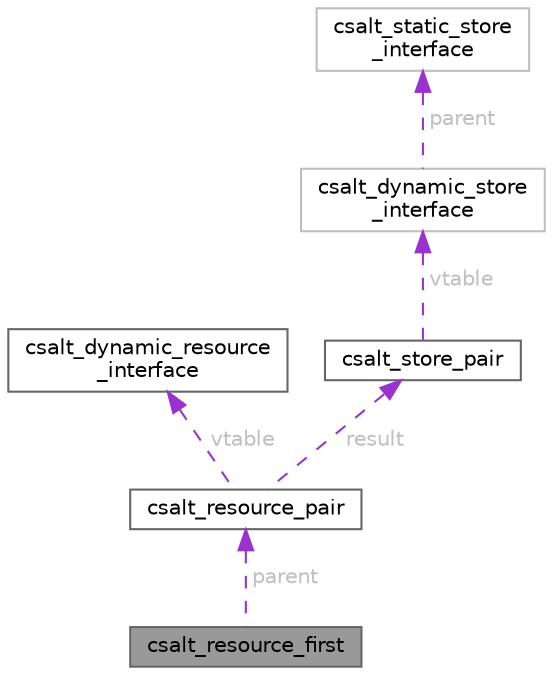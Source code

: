 digraph "csalt_resource_first"
{
 // LATEX_PDF_SIZE
  bgcolor="transparent";
  edge [fontname=Helvetica,fontsize=10,labelfontname=Helvetica,labelfontsize=10];
  node [fontname=Helvetica,fontsize=10,shape=box,height=0.2,width=0.4];
  Node1 [id="Node000001",label="csalt_resource_first",height=0.2,width=0.4,color="gray40", fillcolor="grey60", style="filled", fontcolor="black",tooltip="A resource which returns the store of the first resource to initialize successfully."];
  Node2 -> Node1 [id="edge1_Node000001_Node000002",dir="back",color="darkorchid3",style="dashed",tooltip=" ",label=" parent",fontcolor="grey" ];
  Node2 [id="Node000002",label="csalt_resource_pair",height=0.2,width=0.4,color="gray40", fillcolor="white", style="filled",URL="$structcsalt__resource__pair.html",tooltip="Treats two pairs as a single pair."];
  Node3 -> Node2 [id="edge2_Node000002_Node000003",dir="back",color="darkorchid3",style="dashed",tooltip=" ",label=" vtable",fontcolor="grey" ];
  Node3 [id="Node000003",label="csalt_dynamic_resource\l_interface",height=0.2,width=0.4,color="gray40", fillcolor="white", style="filled",URL="$structcsalt__dynamic__resource__interface.html",tooltip="Interface definition for managed resource."];
  Node4 -> Node2 [id="edge3_Node000002_Node000004",dir="back",color="darkorchid3",style="dashed",tooltip=" ",label=" result",fontcolor="grey" ];
  Node4 [id="Node000004",label="csalt_store_pair",height=0.2,width=0.4,color="gray40", fillcolor="white", style="filled",URL="$structcsalt__store__pair.html",tooltip="This type allows storing a pair of store and interacting with them as though they are a single store."];
  Node5 -> Node4 [id="edge4_Node000004_Node000005",dir="back",color="darkorchid3",style="dashed",tooltip=" ",label=" vtable",fontcolor="grey" ];
  Node5 [id="Node000005",label="csalt_dynamic_store\l_interface",height=0.2,width=0.4,color="grey75", fillcolor="white", style="filled",URL="$structcsalt__dynamic__store__interface.html",tooltip=" "];
  Node6 -> Node5 [id="edge5_Node000005_Node000006",dir="back",color="darkorchid3",style="dashed",tooltip=" ",label=" parent",fontcolor="grey" ];
  Node6 [id="Node000006",label="csalt_static_store\l_interface",height=0.2,width=0.4,color="grey75", fillcolor="white", style="filled",URL="$structcsalt__static__store__interface.html",tooltip=" "];
}
